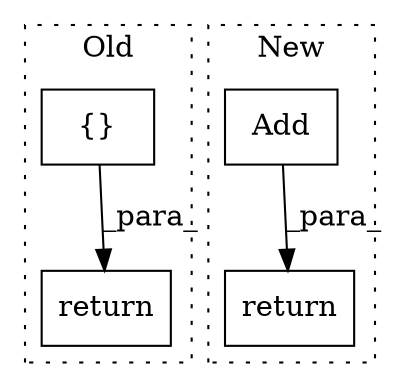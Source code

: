 digraph G {
subgraph cluster0 {
1 [label="return" a="41" s="4156" l="7" shape="box"];
4 [label="{}" a="4" s="3903" l="2" shape="box"];
label = "Old";
style="dotted";
}
subgraph cluster1 {
2 [label="Add" a="32" s="3859,3889" l="4,1" shape="box"];
3 [label="return" a="41" s="3852" l="7" shape="box"];
label = "New";
style="dotted";
}
2 -> 3 [label="_para_"];
4 -> 1 [label="_para_"];
}
